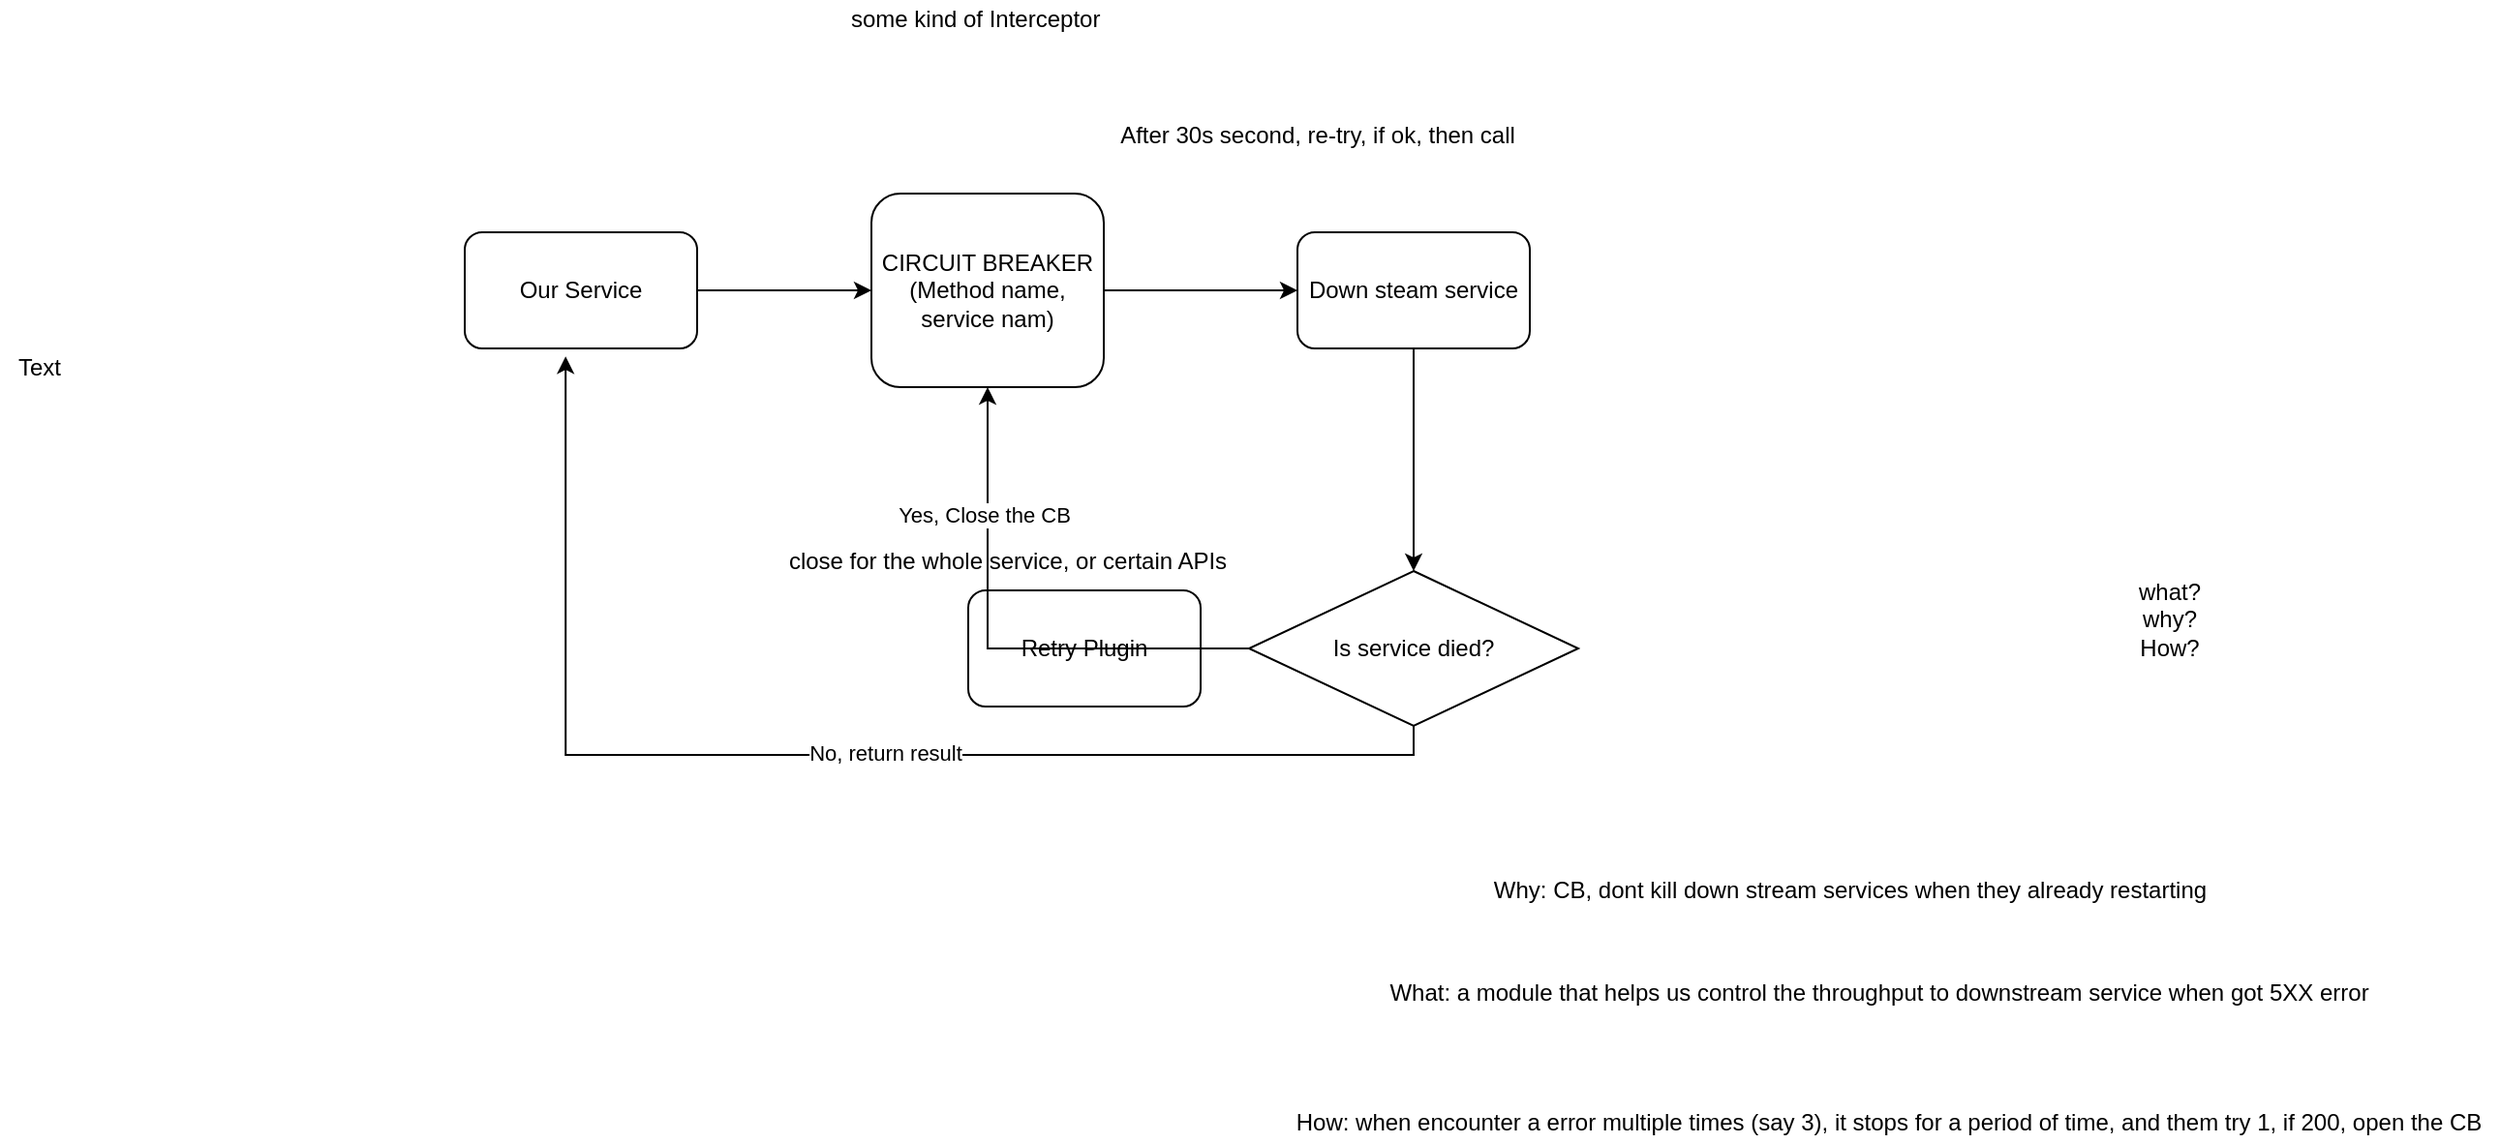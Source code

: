 <mxfile version="20.7.4" type="github"><diagram id="7uA9gvef9xqMue-DapDy" name="Page-1"><mxGraphModel dx="1993" dy="777" grid="1" gridSize="10" guides="1" tooltips="1" connect="1" arrows="1" fold="1" page="1" pageScale="1" pageWidth="850" pageHeight="1100" math="0" shadow="0"><root><mxCell id="0"/><mxCell id="1" parent="0"/><mxCell id="-BgIf0jaUbfZStn0U5LM-9" style="edgeStyle=orthogonalEdgeStyle;rounded=0;orthogonalLoop=1;jettySize=auto;html=1;entryX=0;entryY=0.5;entryDx=0;entryDy=0;" parent="1" source="-BgIf0jaUbfZStn0U5LM-1" target="-BgIf0jaUbfZStn0U5LM-6" edge="1"><mxGeometry relative="1" as="geometry"/></mxCell><mxCell id="-BgIf0jaUbfZStn0U5LM-1" value="CIRCUIT BREAKER&lt;br&gt;(Method name, service nam)" style="rounded=1;whiteSpace=wrap;html=1;" parent="1" vertex="1"><mxGeometry x="-20" y="160" width="120" height="100" as="geometry"/></mxCell><mxCell id="-BgIf0jaUbfZStn0U5LM-2" value="what?&lt;br&gt;why?&lt;br&gt;How?&lt;br&gt;" style="text;html=1;align=center;verticalAlign=middle;resizable=0;points=[];autosize=1;strokeColor=none;fillColor=none;" parent="1" vertex="1"><mxGeometry x="625" y="355" width="50" height="50" as="geometry"/></mxCell><mxCell id="-BgIf0jaUbfZStn0U5LM-3" value="Why: CB, dont kill down stream services when they already restarting" style="text;html=1;align=center;verticalAlign=middle;resizable=0;points=[];autosize=1;strokeColor=none;fillColor=none;" parent="1" vertex="1"><mxGeometry x="295" y="510" width="380" height="20" as="geometry"/></mxCell><mxCell id="-BgIf0jaUbfZStn0U5LM-4" value="What: a module that helps us control the throughput to downstream service when got 5XX error&lt;br&gt;&amp;nbsp;" style="text;html=1;align=center;verticalAlign=middle;resizable=0;points=[];autosize=1;strokeColor=none;fillColor=none;" parent="1" vertex="1"><mxGeometry x="240" y="565" width="520" height="30" as="geometry"/></mxCell><mxCell id="-BgIf0jaUbfZStn0U5LM-5" value="How: when encounter a error multiple times (say 3), it stops for a period of time, and them try 1, if 200, open the CB&lt;br&gt;" style="text;html=1;align=center;verticalAlign=middle;resizable=0;points=[];autosize=1;strokeColor=none;fillColor=none;" parent="1" vertex="1"><mxGeometry x="190" y="630" width="630" height="20" as="geometry"/></mxCell><mxCell id="-BgIf0jaUbfZStn0U5LM-15" style="edgeStyle=orthogonalEdgeStyle;rounded=0;orthogonalLoop=1;jettySize=auto;html=1;entryX=0.5;entryY=0;entryDx=0;entryDy=0;" parent="1" source="-BgIf0jaUbfZStn0U5LM-6" target="-BgIf0jaUbfZStn0U5LM-14" edge="1"><mxGeometry relative="1" as="geometry"/></mxCell><mxCell id="-BgIf0jaUbfZStn0U5LM-6" value="Down steam service" style="rounded=1;whiteSpace=wrap;html=1;" parent="1" vertex="1"><mxGeometry x="200" y="180" width="120" height="60" as="geometry"/></mxCell><mxCell id="-BgIf0jaUbfZStn0U5LM-7" value="Retry Plugin" style="rounded=1;whiteSpace=wrap;html=1;" parent="1" vertex="1"><mxGeometry x="30" y="365" width="120" height="60" as="geometry"/></mxCell><mxCell id="-BgIf0jaUbfZStn0U5LM-12" style="edgeStyle=orthogonalEdgeStyle;rounded=0;orthogonalLoop=1;jettySize=auto;html=1;" parent="1" source="-BgIf0jaUbfZStn0U5LM-11" target="-BgIf0jaUbfZStn0U5LM-1" edge="1"><mxGeometry relative="1" as="geometry"/></mxCell><mxCell id="-BgIf0jaUbfZStn0U5LM-11" value="Our Service" style="rounded=1;whiteSpace=wrap;html=1;" parent="1" vertex="1"><mxGeometry x="-230" y="180" width="120" height="60" as="geometry"/></mxCell><mxCell id="-BgIf0jaUbfZStn0U5LM-13" value="some kind of Interceptor&amp;nbsp;" style="text;html=1;align=center;verticalAlign=middle;resizable=0;points=[];autosize=1;strokeColor=none;fillColor=none;" parent="1" vertex="1"><mxGeometry x="-40" y="60" width="150" height="20" as="geometry"/></mxCell><mxCell id="-BgIf0jaUbfZStn0U5LM-16" style="edgeStyle=orthogonalEdgeStyle;rounded=0;orthogonalLoop=1;jettySize=auto;html=1;entryX=0.434;entryY=1.068;entryDx=0;entryDy=0;entryPerimeter=0;" parent="1" source="-BgIf0jaUbfZStn0U5LM-14" target="-BgIf0jaUbfZStn0U5LM-11" edge="1"><mxGeometry relative="1" as="geometry"><mxPoint x="-180" y="330" as="targetPoint"/><Array as="points"><mxPoint x="260" y="450"/><mxPoint x="-178" y="450"/></Array></mxGeometry></mxCell><mxCell id="-BgIf0jaUbfZStn0U5LM-17" value="No, return result" style="edgeLabel;html=1;align=center;verticalAlign=middle;resizable=0;points=[];" parent="-BgIf0jaUbfZStn0U5LM-16" vertex="1" connectable="0"><mxGeometry x="-0.125" y="-1" relative="1" as="geometry"><mxPoint as="offset"/></mxGeometry></mxCell><mxCell id="-BgIf0jaUbfZStn0U5LM-18" style="edgeStyle=orthogonalEdgeStyle;rounded=0;orthogonalLoop=1;jettySize=auto;html=1;" parent="1" source="-BgIf0jaUbfZStn0U5LM-14" target="-BgIf0jaUbfZStn0U5LM-1" edge="1"><mxGeometry relative="1" as="geometry"/></mxCell><mxCell id="-BgIf0jaUbfZStn0U5LM-19" value="Yes, Close the CB" style="edgeLabel;html=1;align=center;verticalAlign=middle;resizable=0;points=[];" parent="-BgIf0jaUbfZStn0U5LM-18" vertex="1" connectable="0"><mxGeometry x="0.51" y="2" relative="1" as="geometry"><mxPoint as="offset"/></mxGeometry></mxCell><mxCell id="-BgIf0jaUbfZStn0U5LM-14" value="Is service died?" style="rhombus;whiteSpace=wrap;html=1;" parent="1" vertex="1"><mxGeometry x="175" y="355" width="170" height="80" as="geometry"/></mxCell><mxCell id="-BgIf0jaUbfZStn0U5LM-20" value="close for the whole service, or certain APIs" style="text;html=1;align=center;verticalAlign=middle;resizable=0;points=[];autosize=1;strokeColor=none;fillColor=none;" parent="1" vertex="1"><mxGeometry x="-70" y="340" width="240" height="20" as="geometry"/></mxCell><mxCell id="-BgIf0jaUbfZStn0U5LM-21" value="After 30s second, re-try, if ok, then call" style="text;html=1;align=center;verticalAlign=middle;resizable=0;points=[];autosize=1;strokeColor=none;fillColor=none;" parent="1" vertex="1"><mxGeometry x="100" y="120" width="220" height="20" as="geometry"/></mxCell><mxCell id="-BgIf0jaUbfZStn0U5LM-23" value="Text" style="text;html=1;align=center;verticalAlign=middle;resizable=0;points=[];autosize=1;strokeColor=none;fillColor=none;" parent="1" vertex="1"><mxGeometry x="-470" y="240" width="40" height="20" as="geometry"/></mxCell></root></mxGraphModel></diagram></mxfile>